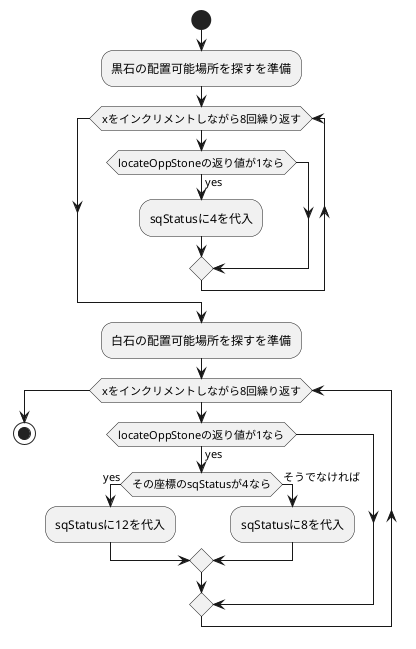 @startuml locatePlaceable
start
:黒石の配置可能場所を探すを準備;
while(xをインクリメントしながら8回繰り返す)
if(locateOppStoneの返り値が1なら)then (yes)
:sqStatusに4を代入;
endif
endwhile
:白石の配置可能場所を探すを準備;
while(xをインクリメントしながら8回繰り返す)
if(locateOppStoneの返り値が1なら)then (yes)
if(その座標のsqStatusが4なら)then (yes)
:sqStatusに12を代入;
else (そうでなければ)
:sqStatusに8を代入;
endif
endif
endwhile
stop
@enduml